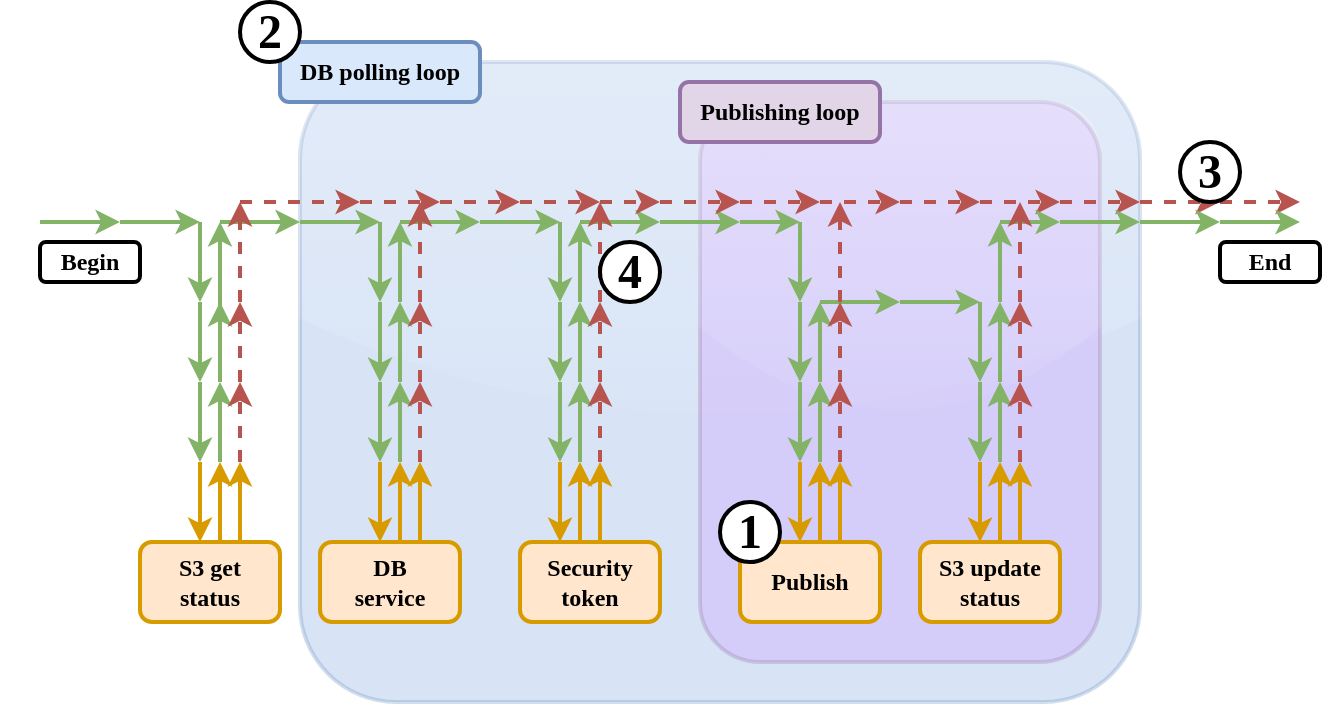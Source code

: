 <mxfile version="12.9.3" type="device"><diagram id="lHMM5qQJaWGzQE3MZKwu" name="Page-1"><mxGraphModel dx="773" dy="335" grid="1" gridSize="10" guides="1" tooltips="1" connect="1" arrows="1" fold="1" page="1" pageScale="1" pageWidth="1169" pageHeight="827" background="none" math="0" shadow="0"><root><mxCell id="0"/><mxCell id="BSMmT_crpY4ECyhZlgXJ-116" value="Outer loop" parent="0"/><mxCell id="BSMmT_crpY4ECyhZlgXJ-114" value="" style="rounded=1;whiteSpace=wrap;html=1;strokeWidth=2;fontFamily=Verdana;fillColor=#7EA6E0;strokeColor=#6c8ebf;shadow=0;glass=1;gradientColor=none;perimeterSpacing=0;opacity=30;" vertex="1" parent="BSMmT_crpY4ECyhZlgXJ-116"><mxGeometry x="330" y="80" width="420" height="320" as="geometry"/></mxCell><mxCell id="BSMmT_crpY4ECyhZlgXJ-117" value="Inner layer" parent="0"/><mxCell id="BSMmT_crpY4ECyhZlgXJ-115" value="" style="rounded=1;whiteSpace=wrap;html=1;strokeWidth=2;fontFamily=Verdana;fillColor=#CC99FF;strokeColor=#9673a6;shadow=0;glass=1;perimeterSpacing=0;opacity=30;" vertex="1" parent="BSMmT_crpY4ECyhZlgXJ-117"><mxGeometry x="530" y="100" width="200" height="280" as="geometry"/></mxCell><mxCell id="1" parent="0"/><mxCell id="BSMmT_crpY4ECyhZlgXJ-128" value="" style="endArrow=classic;html=1;fillColor=#ffe6cc;strokeColor=#d79b00;strokeWidth=2;" edge="1" parent="1"><mxGeometry width="50" height="50" relative="1" as="geometry"><mxPoint x="680" y="320" as="sourcePoint"/><mxPoint x="680" y="280" as="targetPoint"/></mxGeometry></mxCell><mxCell id="BSMmT_crpY4ECyhZlgXJ-152" value="" style="endArrow=classic;html=1;fillColor=#ffe6cc;strokeColor=#d79b00;strokeWidth=2;" edge="1" parent="1"><mxGeometry width="50" height="50" relative="1" as="geometry"><mxPoint x="690" y="320" as="sourcePoint"/><mxPoint x="690" y="280" as="targetPoint"/></mxGeometry></mxCell><mxCell id="BSMmT_crpY4ECyhZlgXJ-68" value="" style="endArrow=classic;html=1;fillColor=#d5e8d4;strokeColor=#82b366;strokeWidth=2;" edge="1" parent="1"><mxGeometry width="50" height="50" relative="1" as="geometry"><mxPoint x="680" y="280" as="sourcePoint"/><mxPoint x="680" y="240" as="targetPoint"/></mxGeometry></mxCell><mxCell id="BSMmT_crpY4ECyhZlgXJ-156" value="" style="endArrow=classic;html=1;fillColor=#f8cecc;strokeColor=#b85450;strokeWidth=2;dashed=1;" edge="1" parent="1"><mxGeometry width="50" height="50" relative="1" as="geometry"><mxPoint x="690" y="280" as="sourcePoint"/><mxPoint x="690" y="240" as="targetPoint"/></mxGeometry></mxCell><mxCell id="BSMmT_crpY4ECyhZlgXJ-146" value="Publishing loop" style="rounded=1;whiteSpace=wrap;html=1;fontStyle=1;fontFamily=Verdana;strokeWidth=2;fillColor=#e1d5e7;strokeColor=#9673a6;" vertex="1" parent="1"><mxGeometry x="520" y="90" width="100" height="30" as="geometry"/></mxCell><mxCell id="BSMmT_crpY4ECyhZlgXJ-145" value="DB polling loop" style="rounded=1;whiteSpace=wrap;html=1;fontStyle=1;fontFamily=Verdana;strokeWidth=2;fillColor=#dae8fc;strokeColor=#6c8ebf;" vertex="1" parent="1"><mxGeometry x="320" y="70" width="100" height="30" as="geometry"/></mxCell><mxCell id="BSMmT_crpY4ECyhZlgXJ-6" value="" style="endArrow=classic;html=1;fillColor=#d5e8d4;strokeColor=#82b366;strokeWidth=2;" edge="1" parent="1"><mxGeometry width="50" height="50" relative="1" as="geometry"><mxPoint x="470" y="240" as="sourcePoint"/><mxPoint x="470" y="200" as="targetPoint"/></mxGeometry></mxCell><mxCell id="BSMmT_crpY4ECyhZlgXJ-8" value="" style="endArrow=classic;html=1;fillColor=#d5e8d4;strokeColor=#82b366;strokeWidth=2;" edge="1" parent="1"><mxGeometry width="50" height="50" relative="1" as="geometry"><mxPoint x="470" y="200" as="sourcePoint"/><mxPoint x="470" y="160" as="targetPoint"/></mxGeometry></mxCell><mxCell id="BSMmT_crpY4ECyhZlgXJ-10" value="" style="endArrow=classic;html=1;fillColor=#d5e8d4;strokeColor=#82b366;strokeWidth=2;" edge="1" parent="1"><mxGeometry width="50" height="50" relative="1" as="geometry"><mxPoint x="470" y="280" as="sourcePoint"/><mxPoint x="470" y="240" as="targetPoint"/></mxGeometry></mxCell><mxCell id="BSMmT_crpY4ECyhZlgXJ-15" value="" style="endArrow=classic;html=1;fillColor=#d5e8d4;strokeColor=#82b366;strokeWidth=2;" edge="1" parent="1"><mxGeometry width="50" height="50" relative="1" as="geometry"><mxPoint x="470" y="160" as="sourcePoint"/><mxPoint x="510" y="160" as="targetPoint"/></mxGeometry></mxCell><mxCell id="BSMmT_crpY4ECyhZlgXJ-16" value="" style="endArrow=classic;html=1;strokeWidth=2;fillColor=#f8cecc;strokeColor=#b85450;dashed=1;" edge="1" parent="1"><mxGeometry width="50" height="50" relative="1" as="geometry"><mxPoint x="480" y="150" as="sourcePoint"/><mxPoint x="510" y="150" as="targetPoint"/></mxGeometry></mxCell><mxCell id="BSMmT_crpY4ECyhZlgXJ-17" value="" style="endArrow=classic;html=1;fillColor=#f8cecc;strokeColor=#b85450;strokeWidth=2;dashed=1;" edge="1" parent="1"><mxGeometry width="50" height="50" relative="1" as="geometry"><mxPoint x="480" y="240" as="sourcePoint"/><mxPoint x="480" y="200" as="targetPoint"/></mxGeometry></mxCell><mxCell id="BSMmT_crpY4ECyhZlgXJ-18" value="" style="endArrow=classic;html=1;fillColor=#f8cecc;strokeColor=#b85450;strokeWidth=2;dashed=1;" edge="1" parent="1"><mxGeometry width="50" height="50" relative="1" as="geometry"><mxPoint x="480" y="280" as="sourcePoint"/><mxPoint x="480" y="240" as="targetPoint"/></mxGeometry></mxCell><mxCell id="BSMmT_crpY4ECyhZlgXJ-19" value="" style="endArrow=classic;html=1;fillColor=#f8cecc;strokeColor=#b85450;strokeWidth=2;dashed=1;" edge="1" parent="1"><mxGeometry width="50" height="50" relative="1" as="geometry"><mxPoint x="480" y="200" as="sourcePoint"/><mxPoint x="480" y="150" as="targetPoint"/></mxGeometry></mxCell><mxCell id="BSMmT_crpY4ECyhZlgXJ-58" value="" style="endArrow=classic;html=1;strokeWidth=2;fillColor=#d5e8d4;strokeColor=#82b366;" edge="1" parent="1"><mxGeometry width="50" height="50" relative="1" as="geometry"><mxPoint x="510" y="160" as="sourcePoint"/><mxPoint x="550" y="160" as="targetPoint"/><Array as="points"><mxPoint x="530" y="160"/></Array></mxGeometry></mxCell><mxCell id="BSMmT_crpY4ECyhZlgXJ-59" value="" style="endArrow=classic;html=1;strokeWidth=2;fillColor=#d5e8d4;strokeColor=#82b366;" edge="1" parent="1"><mxGeometry width="50" height="50" relative="1" as="geometry"><mxPoint x="550" y="160" as="sourcePoint"/><mxPoint x="580" y="160" as="targetPoint"/><Array as="points"><mxPoint x="570" y="160"/></Array></mxGeometry></mxCell><mxCell id="BSMmT_crpY4ECyhZlgXJ-60" value="" style="endArrow=classic;html=1;fillColor=#d5e8d4;strokeColor=#82b366;strokeWidth=2;" edge="1" parent="1"><mxGeometry width="50" height="50" relative="1" as="geometry"><mxPoint x="580" y="160" as="sourcePoint"/><mxPoint x="580" y="200" as="targetPoint"/></mxGeometry></mxCell><mxCell id="BSMmT_crpY4ECyhZlgXJ-61" value="" style="endArrow=classic;html=1;fillColor=#d5e8d4;strokeColor=#82b366;strokeWidth=2;" edge="1" parent="1"><mxGeometry width="50" height="50" relative="1" as="geometry"><mxPoint x="580" y="240" as="sourcePoint"/><mxPoint x="580" y="280" as="targetPoint"/></mxGeometry></mxCell><mxCell id="BSMmT_crpY4ECyhZlgXJ-76" value="" style="endArrow=classic;html=1;strokeWidth=2;fillColor=#f8cecc;strokeColor=#b85450;dashed=1;" edge="1" parent="1"><mxGeometry width="50" height="50" relative="1" as="geometry"><mxPoint x="510" y="150" as="sourcePoint"/><mxPoint x="550" y="150" as="targetPoint"/></mxGeometry></mxCell><mxCell id="BSMmT_crpY4ECyhZlgXJ-77" value="" style="endArrow=classic;html=1;strokeWidth=2;fillColor=#f8cecc;strokeColor=#b85450;dashed=1;" edge="1" parent="1"><mxGeometry width="50" height="50" relative="1" as="geometry"><mxPoint x="550" y="150" as="sourcePoint"/><mxPoint x="590" y="150" as="targetPoint"/></mxGeometry></mxCell><mxCell id="BSMmT_crpY4ECyhZlgXJ-78" value="" style="endArrow=classic;html=1;strokeWidth=2;fillColor=#f8cecc;strokeColor=#b85450;dashed=1;" edge="1" parent="1"><mxGeometry width="50" height="50" relative="1" as="geometry"><mxPoint x="590" y="150" as="sourcePoint"/><mxPoint x="630" y="150" as="targetPoint"/></mxGeometry></mxCell><mxCell id="BSMmT_crpY4ECyhZlgXJ-79" value="" style="endArrow=classic;html=1;strokeWidth=2;fillColor=#f8cecc;strokeColor=#b85450;dashed=1;" edge="1" parent="1"><mxGeometry width="50" height="50" relative="1" as="geometry"><mxPoint x="630" y="150" as="sourcePoint"/><mxPoint x="670" y="150" as="targetPoint"/></mxGeometry></mxCell><mxCell id="BSMmT_crpY4ECyhZlgXJ-80" value="" style="endArrow=classic;html=1;strokeWidth=2;fillColor=#f8cecc;strokeColor=#b85450;dashed=1;" edge="1" parent="1"><mxGeometry width="50" height="50" relative="1" as="geometry"><mxPoint x="670" y="150" as="sourcePoint"/><mxPoint x="710" y="150" as="targetPoint"/></mxGeometry></mxCell><mxCell id="BSMmT_crpY4ECyhZlgXJ-81" value="" style="endArrow=classic;html=1;strokeWidth=2;fillColor=#f8cecc;strokeColor=#b85450;dashed=1;" edge="1" parent="1"><mxGeometry width="50" height="50" relative="1" as="geometry"><mxPoint x="710" y="150" as="sourcePoint"/><mxPoint x="750" y="150" as="targetPoint"/></mxGeometry></mxCell><mxCell id="BSMmT_crpY4ECyhZlgXJ-85" value="" style="endArrow=classic;html=1;fillColor=#d5e8d4;strokeColor=#82b366;strokeWidth=2;" edge="1" parent="1"><mxGeometry width="50" height="50" relative="1" as="geometry"><mxPoint x="580" y="200" as="sourcePoint"/><mxPoint x="580" y="240" as="targetPoint"/></mxGeometry></mxCell><mxCell id="BSMmT_crpY4ECyhZlgXJ-1" value="" style="endArrow=classic;html=1;strokeWidth=2;fillColor=#d5e8d4;strokeColor=#82b366;" edge="1" parent="1"><mxGeometry width="50" height="50" relative="1" as="geometry"><mxPoint x="380" y="160" as="sourcePoint"/><mxPoint x="420" y="160" as="targetPoint"/><Array as="points"><mxPoint x="400" y="160"/></Array></mxGeometry></mxCell><mxCell id="BSMmT_crpY4ECyhZlgXJ-2" value="" style="endArrow=classic;html=1;fillColor=#d5e8d4;strokeColor=#82b366;strokeWidth=2;" edge="1" parent="1"><mxGeometry width="50" height="50" relative="1" as="geometry"><mxPoint x="420" y="160" as="sourcePoint"/><mxPoint x="460" y="160" as="targetPoint"/></mxGeometry></mxCell><mxCell id="BSMmT_crpY4ECyhZlgXJ-4" value="" style="endArrow=classic;html=1;fillColor=#d5e8d4;strokeColor=#82b366;strokeWidth=2;" edge="1" parent="1"><mxGeometry width="50" height="50" relative="1" as="geometry"><mxPoint x="460" y="160" as="sourcePoint"/><mxPoint x="460" y="200" as="targetPoint"/></mxGeometry></mxCell><mxCell id="BSMmT_crpY4ECyhZlgXJ-7" value="" style="endArrow=classic;html=1;fillColor=#d5e8d4;strokeColor=#82b366;strokeWidth=2;" edge="1" parent="1"><mxGeometry width="50" height="50" relative="1" as="geometry"><mxPoint x="460" y="240" as="sourcePoint"/><mxPoint x="460" y="280" as="targetPoint"/></mxGeometry></mxCell><mxCell id="BSMmT_crpY4ECyhZlgXJ-9" value="" style="endArrow=classic;html=1;fillColor=#d5e8d4;strokeColor=#82b366;strokeWidth=2;" edge="1" parent="1"><mxGeometry width="50" height="50" relative="1" as="geometry"><mxPoint x="460" y="200" as="sourcePoint"/><mxPoint x="460" y="240" as="targetPoint"/></mxGeometry></mxCell><mxCell id="BSMmT_crpY4ECyhZlgXJ-34" value="" style="endArrow=classic;html=1;fillColor=#d5e8d4;strokeColor=#82b366;strokeWidth=2;" edge="1" parent="1"><mxGeometry width="50" height="50" relative="1" as="geometry"><mxPoint x="380" y="240" as="sourcePoint"/><mxPoint x="380" y="200" as="targetPoint"/></mxGeometry></mxCell><mxCell id="BSMmT_crpY4ECyhZlgXJ-36" value="" style="endArrow=classic;html=1;fillColor=#d5e8d4;strokeColor=#82b366;strokeWidth=2;" edge="1" parent="1"><mxGeometry width="50" height="50" relative="1" as="geometry"><mxPoint x="380" y="200" as="sourcePoint"/><mxPoint x="380" y="160" as="targetPoint"/></mxGeometry></mxCell><mxCell id="BSMmT_crpY4ECyhZlgXJ-38" value="" style="endArrow=classic;html=1;fillColor=#d5e8d4;strokeColor=#82b366;strokeWidth=2;" edge="1" parent="1"><mxGeometry width="50" height="50" relative="1" as="geometry"><mxPoint x="380" y="280" as="sourcePoint"/><mxPoint x="380" y="240" as="targetPoint"/></mxGeometry></mxCell><mxCell id="BSMmT_crpY4ECyhZlgXJ-92" value="" style="group" vertex="1" connectable="0" parent="1"><mxGeometry x="180" y="160" width="190" height="120" as="geometry"/></mxCell><mxCell id="BSMmT_crpY4ECyhZlgXJ-31" value="" style="endArrow=classic;html=1;strokeWidth=2;fillColor=#d5e8d4;strokeColor=#82b366;" edge="1" parent="BSMmT_crpY4ECyhZlgXJ-92"><mxGeometry width="50" height="50" relative="1" as="geometry"><mxPoint x="110" as="sourcePoint"/><mxPoint x="150" as="targetPoint"/><Array as="points"><mxPoint x="130"/></Array></mxGeometry></mxCell><mxCell id="BSMmT_crpY4ECyhZlgXJ-32" value="" style="endArrow=classic;html=1;fillColor=#d5e8d4;strokeColor=#82b366;strokeWidth=2;" edge="1" parent="BSMmT_crpY4ECyhZlgXJ-92"><mxGeometry width="50" height="50" relative="1" as="geometry"><mxPoint x="150" as="sourcePoint"/><mxPoint x="190" as="targetPoint"/></mxGeometry></mxCell><mxCell id="BSMmT_crpY4ECyhZlgXJ-33" value="" style="endArrow=classic;html=1;fillColor=#d5e8d4;strokeColor=#82b366;strokeWidth=2;" edge="1" parent="BSMmT_crpY4ECyhZlgXJ-92"><mxGeometry width="50" height="50" relative="1" as="geometry"><mxPoint x="190" as="sourcePoint"/><mxPoint x="190" y="40" as="targetPoint"/></mxGeometry></mxCell><mxCell id="BSMmT_crpY4ECyhZlgXJ-35" value="" style="endArrow=classic;html=1;fillColor=#d5e8d4;strokeColor=#82b366;strokeWidth=2;" edge="1" parent="BSMmT_crpY4ECyhZlgXJ-92"><mxGeometry width="50" height="50" relative="1" as="geometry"><mxPoint x="190" y="80" as="sourcePoint"/><mxPoint x="190" y="120" as="targetPoint"/></mxGeometry></mxCell><mxCell id="BSMmT_crpY4ECyhZlgXJ-37" value="" style="endArrow=classic;html=1;fillColor=#d5e8d4;strokeColor=#82b366;strokeWidth=2;" edge="1" parent="BSMmT_crpY4ECyhZlgXJ-92"><mxGeometry width="50" height="50" relative="1" as="geometry"><mxPoint x="190" y="40" as="sourcePoint"/><mxPoint x="190" y="80" as="targetPoint"/></mxGeometry></mxCell><mxCell id="BSMmT_crpY4ECyhZlgXJ-55" value="" style="endArrow=classic;html=1;fillColor=#d5e8d4;strokeColor=#82b366;strokeWidth=2;" edge="1" parent="BSMmT_crpY4ECyhZlgXJ-92"><mxGeometry width="50" height="50" relative="1" as="geometry"><mxPoint x="110" y="50" as="sourcePoint"/><mxPoint x="110" as="targetPoint"/></mxGeometry></mxCell><mxCell id="BSMmT_crpY4ECyhZlgXJ-56" value="" style="endArrow=classic;html=1;fillColor=#d5e8d4;strokeColor=#82b366;strokeWidth=2;" edge="1" parent="BSMmT_crpY4ECyhZlgXJ-92"><mxGeometry width="50" height="50" relative="1" as="geometry"><mxPoint x="110" y="80" as="sourcePoint"/><mxPoint x="110" y="40" as="targetPoint"/></mxGeometry></mxCell><mxCell id="BSMmT_crpY4ECyhZlgXJ-57" value="" style="endArrow=classic;html=1;fillColor=#d5e8d4;strokeColor=#82b366;strokeWidth=2;" edge="1" parent="BSMmT_crpY4ECyhZlgXJ-92"><mxGeometry width="50" height="50" relative="1" as="geometry"><mxPoint x="110" y="120" as="sourcePoint"/><mxPoint x="110" y="80" as="targetPoint"/></mxGeometry></mxCell><mxCell id="BSMmT_crpY4ECyhZlgXJ-150" value="Begin" style="rounded=1;whiteSpace=wrap;html=1;fontStyle=1;fontFamily=Verdana;strokeWidth=2;" vertex="1" parent="BSMmT_crpY4ECyhZlgXJ-92"><mxGeometry x="20" y="10" width="50" height="20" as="geometry"/></mxCell><mxCell id="BSMmT_crpY4ECyhZlgXJ-168" value="" style="endArrow=classic;html=1;fillColor=#f8cecc;strokeColor=#b85450;strokeWidth=2;dashed=1;" edge="1" parent="BSMmT_crpY4ECyhZlgXJ-92"><mxGeometry width="50" height="50" relative="1" as="geometry"><mxPoint x="120" y="80" as="sourcePoint"/><mxPoint x="120" y="40" as="targetPoint"/></mxGeometry></mxCell><mxCell id="BSMmT_crpY4ECyhZlgXJ-169" value="" style="endArrow=classic;html=1;fillColor=#f8cecc;strokeColor=#b85450;strokeWidth=2;dashed=1;" edge="1" parent="BSMmT_crpY4ECyhZlgXJ-92"><mxGeometry width="50" height="50" relative="1" as="geometry"><mxPoint x="120" y="120" as="sourcePoint"/><mxPoint x="120" y="80" as="targetPoint"/></mxGeometry></mxCell><mxCell id="BSMmT_crpY4ECyhZlgXJ-170" value="" style="endArrow=classic;html=1;fillColor=#f8cecc;strokeColor=#b85450;strokeWidth=2;dashed=1;" edge="1" parent="BSMmT_crpY4ECyhZlgXJ-92"><mxGeometry width="50" height="50" relative="1" as="geometry"><mxPoint x="120" y="40" as="sourcePoint"/><mxPoint x="120" y="-10" as="targetPoint"/></mxGeometry></mxCell><mxCell id="BSMmT_crpY4ECyhZlgXJ-104" value="S3 get&lt;br&gt;status" style="rounded=1;whiteSpace=wrap;html=1;fontStyle=1;fontFamily=Verdana;fillColor=#ffe6cc;strokeColor=#d79b00;strokeWidth=2;" vertex="1" parent="1"><mxGeometry x="250" y="320" width="70" height="40" as="geometry"/></mxCell><mxCell id="BSMmT_crpY4ECyhZlgXJ-107" value="DB&lt;br&gt;service" style="rounded=1;whiteSpace=wrap;html=1;fontStyle=1;fontFamily=Verdana;fillColor=#ffe6cc;strokeColor=#d79b00;strokeWidth=2;" vertex="1" parent="1"><mxGeometry x="340" y="320" width="70" height="40" as="geometry"/></mxCell><mxCell id="BSMmT_crpY4ECyhZlgXJ-108" value="Security&lt;br&gt;token" style="rounded=1;whiteSpace=wrap;html=1;fontStyle=1;fontFamily=Verdana;fillColor=#ffe6cc;strokeColor=#d79b00;strokeWidth=2;" vertex="1" parent="1"><mxGeometry x="440" y="320" width="70" height="40" as="geometry"/></mxCell><mxCell id="BSMmT_crpY4ECyhZlgXJ-63" value="" style="endArrow=classic;html=1;fillColor=#d5e8d4;strokeColor=#82b366;strokeWidth=2;" edge="1" parent="1"><mxGeometry width="50" height="50" relative="1" as="geometry"><mxPoint x="590" y="240" as="sourcePoint"/><mxPoint x="590" y="200" as="targetPoint"/></mxGeometry></mxCell><mxCell id="BSMmT_crpY4ECyhZlgXJ-64" value="" style="endArrow=classic;html=1;fillColor=#d5e8d4;strokeColor=#82b366;strokeWidth=2;" edge="1" parent="1"><mxGeometry width="50" height="50" relative="1" as="geometry"><mxPoint x="590" y="280" as="sourcePoint"/><mxPoint x="590" y="240" as="targetPoint"/></mxGeometry></mxCell><mxCell id="BSMmT_crpY4ECyhZlgXJ-65" value="" style="endArrow=classic;html=1;strokeWidth=2;fillColor=#d5e8d4;strokeColor=#82b366;" edge="1" parent="1"><mxGeometry width="50" height="50" relative="1" as="geometry"><mxPoint x="590" y="200" as="sourcePoint"/><mxPoint x="630" y="200" as="targetPoint"/><Array as="points"><mxPoint x="610" y="200"/></Array></mxGeometry></mxCell><mxCell id="BSMmT_crpY4ECyhZlgXJ-66" value="" style="endArrow=classic;html=1;fillColor=#d5e8d4;strokeColor=#82b366;strokeWidth=2;" edge="1" parent="1"><mxGeometry width="50" height="50" relative="1" as="geometry"><mxPoint x="670" y="240" as="sourcePoint"/><mxPoint x="670" y="280" as="targetPoint"/></mxGeometry></mxCell><mxCell id="BSMmT_crpY4ECyhZlgXJ-67" value="" style="endArrow=classic;html=1;fillColor=#d5e8d4;strokeColor=#82b366;strokeWidth=2;" edge="1" parent="1"><mxGeometry width="50" height="50" relative="1" as="geometry"><mxPoint x="670" y="200" as="sourcePoint"/><mxPoint x="670" y="240" as="targetPoint"/></mxGeometry></mxCell><mxCell id="BSMmT_crpY4ECyhZlgXJ-110" value="" style="endArrow=classic;html=1;strokeWidth=2;fillColor=#d5e8d4;strokeColor=#82b366;" edge="1" parent="1"><mxGeometry width="50" height="50" relative="1" as="geometry"><mxPoint x="630" y="200" as="sourcePoint"/><mxPoint x="670" y="200" as="targetPoint"/><Array as="points"><mxPoint x="650" y="200"/></Array></mxGeometry></mxCell><mxCell id="BSMmT_crpY4ECyhZlgXJ-111" value="" style="endArrow=classic;html=1;strokeWidth=2;fillColor=#f8cecc;strokeColor=#b85450;dashed=1;" edge="1" parent="1"><mxGeometry width="50" height="50" relative="1" as="geometry"><mxPoint x="750" y="150" as="sourcePoint"/><mxPoint x="790" y="150" as="targetPoint"/></mxGeometry></mxCell><mxCell id="BSMmT_crpY4ECyhZlgXJ-112" value="Publish" style="rounded=1;whiteSpace=wrap;html=1;fontStyle=1;fontFamily=Verdana;fillColor=#ffe6cc;strokeColor=#d79b00;strokeWidth=2;" vertex="1" parent="1"><mxGeometry x="550" y="320" width="70" height="40" as="geometry"/></mxCell><mxCell id="BSMmT_crpY4ECyhZlgXJ-113" value="S3 update&lt;br&gt;status" style="rounded=1;whiteSpace=wrap;html=1;fontStyle=1;fontFamily=Verdana;fillColor=#ffe6cc;strokeColor=#d79b00;strokeWidth=2;" vertex="1" parent="1"><mxGeometry x="640" y="320" width="70" height="40" as="geometry"/></mxCell><mxCell id="BSMmT_crpY4ECyhZlgXJ-118" value="" style="endArrow=classic;html=1;fillColor=#ffe6cc;strokeColor=#d79b00;strokeWidth=2;" edge="1" parent="1"><mxGeometry width="50" height="50" relative="1" as="geometry"><mxPoint x="280" y="280" as="sourcePoint"/><mxPoint x="280" y="320" as="targetPoint"/></mxGeometry></mxCell><mxCell id="BSMmT_crpY4ECyhZlgXJ-119" value="" style="endArrow=classic;html=1;fillColor=#ffe6cc;strokeColor=#d79b00;strokeWidth=2;" edge="1" parent="1"><mxGeometry width="50" height="50" relative="1" as="geometry"><mxPoint x="290" y="320" as="sourcePoint"/><mxPoint x="290" y="280" as="targetPoint"/></mxGeometry></mxCell><mxCell id="BSMmT_crpY4ECyhZlgXJ-120" value="" style="endArrow=classic;html=1;fillColor=#ffe6cc;strokeColor=#d79b00;strokeWidth=2;" edge="1" parent="1"><mxGeometry width="50" height="50" relative="1" as="geometry"><mxPoint x="370" y="280" as="sourcePoint"/><mxPoint x="370" y="320" as="targetPoint"/></mxGeometry></mxCell><mxCell id="BSMmT_crpY4ECyhZlgXJ-121" value="" style="endArrow=classic;html=1;fillColor=#ffe6cc;strokeColor=#d79b00;strokeWidth=2;" edge="1" parent="1"><mxGeometry width="50" height="50" relative="1" as="geometry"><mxPoint x="380" y="320" as="sourcePoint"/><mxPoint x="380" y="280" as="targetPoint"/><Array as="points"><mxPoint x="380" y="290"/></Array></mxGeometry></mxCell><mxCell id="BSMmT_crpY4ECyhZlgXJ-122" value="" style="endArrow=classic;html=1;fillColor=#ffe6cc;strokeColor=#d79b00;strokeWidth=2;" edge="1" parent="1"><mxGeometry width="50" height="50" relative="1" as="geometry"><mxPoint x="470" y="320" as="sourcePoint"/><mxPoint x="470" y="280" as="targetPoint"/></mxGeometry></mxCell><mxCell id="BSMmT_crpY4ECyhZlgXJ-123" value="" style="endArrow=classic;html=1;fillColor=#ffe6cc;strokeColor=#d79b00;strokeWidth=2;" edge="1" parent="1"><mxGeometry width="50" height="50" relative="1" as="geometry"><mxPoint x="460" y="280" as="sourcePoint"/><mxPoint x="460" y="320" as="targetPoint"/></mxGeometry></mxCell><mxCell id="BSMmT_crpY4ECyhZlgXJ-125" value="" style="endArrow=classic;html=1;fillColor=#ffe6cc;strokeColor=#d79b00;strokeWidth=2;" edge="1" parent="1"><mxGeometry width="50" height="50" relative="1" as="geometry"><mxPoint x="480" y="320" as="sourcePoint"/><mxPoint x="480" y="280" as="targetPoint"/></mxGeometry></mxCell><mxCell id="BSMmT_crpY4ECyhZlgXJ-126" value="" style="endArrow=classic;html=1;fillColor=#ffe6cc;strokeColor=#d79b00;strokeWidth=2;" edge="1" parent="1"><mxGeometry width="50" height="50" relative="1" as="geometry"><mxPoint x="590" y="320" as="sourcePoint"/><mxPoint x="590" y="280" as="targetPoint"/></mxGeometry></mxCell><mxCell id="BSMmT_crpY4ECyhZlgXJ-127" value="" style="endArrow=classic;html=1;fillColor=#ffe6cc;strokeColor=#d79b00;strokeWidth=2;" edge="1" parent="1"><mxGeometry width="50" height="50" relative="1" as="geometry"><mxPoint x="580" y="280" as="sourcePoint"/><mxPoint x="580" y="320" as="targetPoint"/></mxGeometry></mxCell><mxCell id="BSMmT_crpY4ECyhZlgXJ-129" value="" style="endArrow=classic;html=1;fillColor=#ffe6cc;strokeColor=#d79b00;strokeWidth=2;" edge="1" parent="1"><mxGeometry width="50" height="50" relative="1" as="geometry"><mxPoint x="670" y="280" as="sourcePoint"/><mxPoint x="670" y="320" as="targetPoint"/></mxGeometry></mxCell><mxCell id="BSMmT_crpY4ECyhZlgXJ-50" value="" style="endArrow=classic;html=1;fillColor=#d5e8d4;strokeColor=#82b366;strokeWidth=2;" edge="1" parent="1"><mxGeometry width="50" height="50" relative="1" as="geometry"><mxPoint x="240" y="160" as="sourcePoint"/><mxPoint x="280" y="160" as="targetPoint"/></mxGeometry></mxCell><mxCell id="BSMmT_crpY4ECyhZlgXJ-51" value="" style="endArrow=classic;html=1;fillColor=#d5e8d4;strokeColor=#82b366;strokeWidth=2;" edge="1" parent="1"><mxGeometry width="50" height="50" relative="1" as="geometry"><mxPoint x="280" y="160" as="sourcePoint"/><mxPoint x="280" y="200" as="targetPoint"/></mxGeometry></mxCell><mxCell id="BSMmT_crpY4ECyhZlgXJ-52" value="" style="endArrow=classic;html=1;fillColor=#d5e8d4;strokeColor=#82b366;strokeWidth=2;" edge="1" parent="1"><mxGeometry width="50" height="50" relative="1" as="geometry"><mxPoint x="280" y="240" as="sourcePoint"/><mxPoint x="280" y="280" as="targetPoint"/></mxGeometry></mxCell><mxCell id="BSMmT_crpY4ECyhZlgXJ-53" value="" style="endArrow=classic;html=1;fillColor=#d5e8d4;strokeColor=#82b366;strokeWidth=2;" edge="1" parent="1"><mxGeometry width="50" height="50" relative="1" as="geometry"><mxPoint x="280" y="200" as="sourcePoint"/><mxPoint x="280" y="240" as="targetPoint"/></mxGeometry></mxCell><mxCell id="BSMmT_crpY4ECyhZlgXJ-71" value="" style="endArrow=classic;html=1;fillColor=#d5e8d4;strokeColor=#82b366;strokeWidth=2;" edge="1" parent="1"><mxGeometry width="50" height="50" relative="1" as="geometry"><mxPoint x="200" y="160" as="sourcePoint"/><mxPoint x="240" y="160" as="targetPoint"/></mxGeometry></mxCell><mxCell id="BSMmT_crpY4ECyhZlgXJ-133" value="&lt;b&gt;&lt;font style=&quot;font-size: 24px&quot;&gt;1&lt;/font&gt;&lt;/b&gt;" style="ellipse;whiteSpace=wrap;html=1;aspect=fixed;shadow=0;glass=1;strokeWidth=2;fontFamily=Verdana;" vertex="1" parent="1"><mxGeometry x="540" y="300" width="30" height="30" as="geometry"/></mxCell><mxCell id="BSMmT_crpY4ECyhZlgXJ-137" value="&lt;b&gt;&lt;font style=&quot;font-size: 24px&quot;&gt;2&lt;/font&gt;&lt;/b&gt;" style="ellipse;whiteSpace=wrap;html=1;aspect=fixed;shadow=0;glass=1;strokeWidth=2;fontFamily=Verdana;" vertex="1" parent="1"><mxGeometry x="300" y="50" width="30" height="30" as="geometry"/></mxCell><mxCell id="BSMmT_crpY4ECyhZlgXJ-140" value="" style="endArrow=classic;html=1;strokeWidth=2;fillColor=#f8cecc;strokeColor=#b85450;dashed=1;" edge="1" parent="1"><mxGeometry width="50" height="50" relative="1" as="geometry"><mxPoint x="790" y="150" as="sourcePoint"/><mxPoint x="830" y="150" as="targetPoint"/></mxGeometry></mxCell><mxCell id="BSMmT_crpY4ECyhZlgXJ-69" value="" style="endArrow=classic;html=1;fillColor=#d5e8d4;strokeColor=#82b366;strokeWidth=2;" edge="1" parent="1"><mxGeometry width="50" height="50" relative="1" as="geometry"><mxPoint x="680" y="240" as="sourcePoint"/><mxPoint x="680" y="200" as="targetPoint"/></mxGeometry></mxCell><mxCell id="BSMmT_crpY4ECyhZlgXJ-70" value="" style="endArrow=classic;html=1;fillColor=#d5e8d4;strokeColor=#82b366;strokeWidth=2;" edge="1" parent="1"><mxGeometry width="50" height="50" relative="1" as="geometry"><mxPoint x="680" y="200" as="sourcePoint"/><mxPoint x="680" y="160" as="targetPoint"/></mxGeometry></mxCell><mxCell id="BSMmT_crpY4ECyhZlgXJ-72" value="" style="endArrow=classic;html=1;strokeWidth=2;fillColor=#d5e8d4;strokeColor=#82b366;" edge="1" parent="1"><mxGeometry width="50" height="50" relative="1" as="geometry"><mxPoint x="750" y="160" as="sourcePoint"/><mxPoint x="790" y="160" as="targetPoint"/><Array as="points"><mxPoint x="770" y="160"/></Array></mxGeometry></mxCell><mxCell id="BSMmT_crpY4ECyhZlgXJ-73" value="" style="endArrow=classic;html=1;strokeWidth=2;fillColor=#d5e8d4;strokeColor=#82b366;" edge="1" parent="1"><mxGeometry width="50" height="50" relative="1" as="geometry"><mxPoint x="680" y="160" as="sourcePoint"/><mxPoint x="710" y="160" as="targetPoint"/><Array as="points"><mxPoint x="690" y="160"/></Array></mxGeometry></mxCell><mxCell id="BSMmT_crpY4ECyhZlgXJ-74" value="" style="endArrow=classic;html=1;strokeWidth=2;fillColor=#d5e8d4;strokeColor=#82b366;" edge="1" parent="1"><mxGeometry width="50" height="50" relative="1" as="geometry"><mxPoint x="710" y="160" as="sourcePoint"/><mxPoint x="750" y="160" as="targetPoint"/><Array as="points"><mxPoint x="730" y="160"/></Array></mxGeometry></mxCell><mxCell id="BSMmT_crpY4ECyhZlgXJ-141" value="" style="endArrow=classic;html=1;strokeWidth=2;fillColor=#d5e8d4;strokeColor=#82b366;" edge="1" parent="1"><mxGeometry width="50" height="50" relative="1" as="geometry"><mxPoint x="790" y="160" as="sourcePoint"/><mxPoint x="830" y="160" as="targetPoint"/><Array as="points"><mxPoint x="810" y="160"/></Array></mxGeometry></mxCell><mxCell id="BSMmT_crpY4ECyhZlgXJ-142" value="&lt;b&gt;&lt;font style=&quot;font-size: 24px&quot;&gt;3&lt;/font&gt;&lt;/b&gt;" style="ellipse;whiteSpace=wrap;html=1;aspect=fixed;shadow=0;glass=1;strokeWidth=2;fontFamily=Verdana;" vertex="1" parent="1"><mxGeometry x="770" y="120" width="30" height="30" as="geometry"/></mxCell><mxCell id="BSMmT_crpY4ECyhZlgXJ-149" value="End" style="rounded=1;whiteSpace=wrap;html=1;fontStyle=1;fontFamily=Verdana;strokeWidth=2;" vertex="1" parent="1"><mxGeometry x="790" y="170" width="50" height="20" as="geometry"/></mxCell><mxCell id="BSMmT_crpY4ECyhZlgXJ-151" value="" style="endArrow=classic;html=1;fillColor=#ffe6cc;strokeColor=#d79b00;strokeWidth=2;" edge="1" parent="1"><mxGeometry width="50" height="50" relative="1" as="geometry"><mxPoint x="600" y="320" as="sourcePoint"/><mxPoint x="600" y="280" as="targetPoint"/></mxGeometry></mxCell><mxCell id="BSMmT_crpY4ECyhZlgXJ-153" value="" style="endArrow=classic;html=1;fillColor=#f8cecc;strokeColor=#b85450;strokeWidth=2;dashed=1;" edge="1" parent="1"><mxGeometry width="50" height="50" relative="1" as="geometry"><mxPoint x="600" y="280" as="sourcePoint"/><mxPoint x="600" y="240" as="targetPoint"/></mxGeometry></mxCell><mxCell id="BSMmT_crpY4ECyhZlgXJ-154" value="" style="endArrow=classic;html=1;fillColor=#f8cecc;strokeColor=#b85450;strokeWidth=2;dashed=1;" edge="1" parent="1"><mxGeometry width="50" height="50" relative="1" as="geometry"><mxPoint x="600" y="240" as="sourcePoint"/><mxPoint x="600" y="200" as="targetPoint"/></mxGeometry></mxCell><mxCell id="BSMmT_crpY4ECyhZlgXJ-155" value="" style="endArrow=classic;html=1;fillColor=#f8cecc;strokeColor=#b85450;strokeWidth=2;dashed=1;" edge="1" parent="1"><mxGeometry width="50" height="50" relative="1" as="geometry"><mxPoint x="600" y="200" as="sourcePoint"/><mxPoint x="600" y="150" as="targetPoint"/></mxGeometry></mxCell><mxCell id="BSMmT_crpY4ECyhZlgXJ-157" value="" style="endArrow=classic;html=1;fillColor=#f8cecc;strokeColor=#b85450;strokeWidth=2;dashed=1;" edge="1" parent="1"><mxGeometry width="50" height="50" relative="1" as="geometry"><mxPoint x="690" y="240" as="sourcePoint"/><mxPoint x="690" y="200" as="targetPoint"/></mxGeometry></mxCell><mxCell id="BSMmT_crpY4ECyhZlgXJ-158" value="" style="endArrow=classic;html=1;fillColor=#f8cecc;strokeColor=#b85450;strokeWidth=2;dashed=1;" edge="1" parent="1"><mxGeometry width="50" height="50" relative="1" as="geometry"><mxPoint x="690" y="200" as="sourcePoint"/><mxPoint x="690" y="150" as="targetPoint"/></mxGeometry></mxCell><mxCell id="BSMmT_crpY4ECyhZlgXJ-159" value="" style="endArrow=classic;html=1;fillColor=#ffe6cc;strokeColor=#d79b00;strokeWidth=2;" edge="1" parent="1"><mxGeometry width="50" height="50" relative="1" as="geometry"><mxPoint x="390" y="320" as="sourcePoint"/><mxPoint x="390" y="280" as="targetPoint"/><Array as="points"><mxPoint x="390" y="290"/></Array></mxGeometry></mxCell><mxCell id="BSMmT_crpY4ECyhZlgXJ-160" value="" style="endArrow=classic;html=1;fillColor=#f8cecc;strokeColor=#b85450;strokeWidth=2;dashed=1;" edge="1" parent="1"><mxGeometry width="50" height="50" relative="1" as="geometry"><mxPoint x="390" y="280" as="sourcePoint"/><mxPoint x="390" y="240" as="targetPoint"/></mxGeometry></mxCell><mxCell id="BSMmT_crpY4ECyhZlgXJ-161" value="" style="endArrow=classic;html=1;fillColor=#f8cecc;strokeColor=#b85450;strokeWidth=2;dashed=1;" edge="1" parent="1"><mxGeometry width="50" height="50" relative="1" as="geometry"><mxPoint x="390" y="240" as="sourcePoint"/><mxPoint x="390" y="200" as="targetPoint"/></mxGeometry></mxCell><mxCell id="BSMmT_crpY4ECyhZlgXJ-162" value="" style="endArrow=classic;html=1;fillColor=#f8cecc;strokeColor=#b85450;strokeWidth=2;dashed=1;" edge="1" parent="1"><mxGeometry width="50" height="50" relative="1" as="geometry"><mxPoint x="390" y="200" as="sourcePoint"/><mxPoint x="390" y="150" as="targetPoint"/></mxGeometry></mxCell><mxCell id="BSMmT_crpY4ECyhZlgXJ-164" value="" style="endArrow=classic;html=1;strokeWidth=2;fillColor=#f8cecc;strokeColor=#b85450;dashed=1;" edge="1" parent="1"><mxGeometry width="50" height="50" relative="1" as="geometry"><mxPoint x="440" y="150" as="sourcePoint"/><mxPoint x="480" y="150" as="targetPoint"/></mxGeometry></mxCell><mxCell id="BSMmT_crpY4ECyhZlgXJ-165" value="" style="endArrow=classic;html=1;strokeWidth=2;fillColor=#f8cecc;strokeColor=#b85450;dashed=1;" edge="1" parent="1"><mxGeometry width="50" height="50" relative="1" as="geometry"><mxPoint x="400" y="150" as="sourcePoint"/><mxPoint x="440" y="150" as="targetPoint"/></mxGeometry></mxCell><mxCell id="BSMmT_crpY4ECyhZlgXJ-166" value="" style="endArrow=classic;html=1;strokeWidth=2;fillColor=#f8cecc;strokeColor=#b85450;dashed=1;" edge="1" parent="1"><mxGeometry width="50" height="50" relative="1" as="geometry"><mxPoint x="360" y="150" as="sourcePoint"/><mxPoint x="400" y="150" as="targetPoint"/></mxGeometry></mxCell><mxCell id="BSMmT_crpY4ECyhZlgXJ-167" value="" style="endArrow=classic;html=1;strokeWidth=2;fillColor=#f8cecc;strokeColor=#b85450;dashed=1;" edge="1" parent="1"><mxGeometry width="50" height="50" relative="1" as="geometry"><mxPoint x="300" y="150" as="sourcePoint"/><mxPoint x="360" y="150" as="targetPoint"/></mxGeometry></mxCell><mxCell id="BSMmT_crpY4ECyhZlgXJ-171" value="" style="endArrow=classic;html=1;fillColor=#ffe6cc;strokeColor=#d79b00;strokeWidth=2;" edge="1" parent="1"><mxGeometry width="50" height="50" relative="1" as="geometry"><mxPoint x="300" y="320" as="sourcePoint"/><mxPoint x="300" y="280" as="targetPoint"/><Array as="points"><mxPoint x="300" y="290"/></Array></mxGeometry></mxCell><mxCell id="BSMmT_crpY4ECyhZlgXJ-177" value="&lt;b&gt;&lt;font style=&quot;font-size: 24px&quot;&gt;4&lt;/font&gt;&lt;/b&gt;" style="ellipse;whiteSpace=wrap;html=1;aspect=fixed;shadow=0;glass=1;strokeWidth=2;fontFamily=Verdana;" vertex="1" parent="1"><mxGeometry x="480" y="170" width="30" height="30" as="geometry"/></mxCell></root></mxGraphModel></diagram></mxfile>
